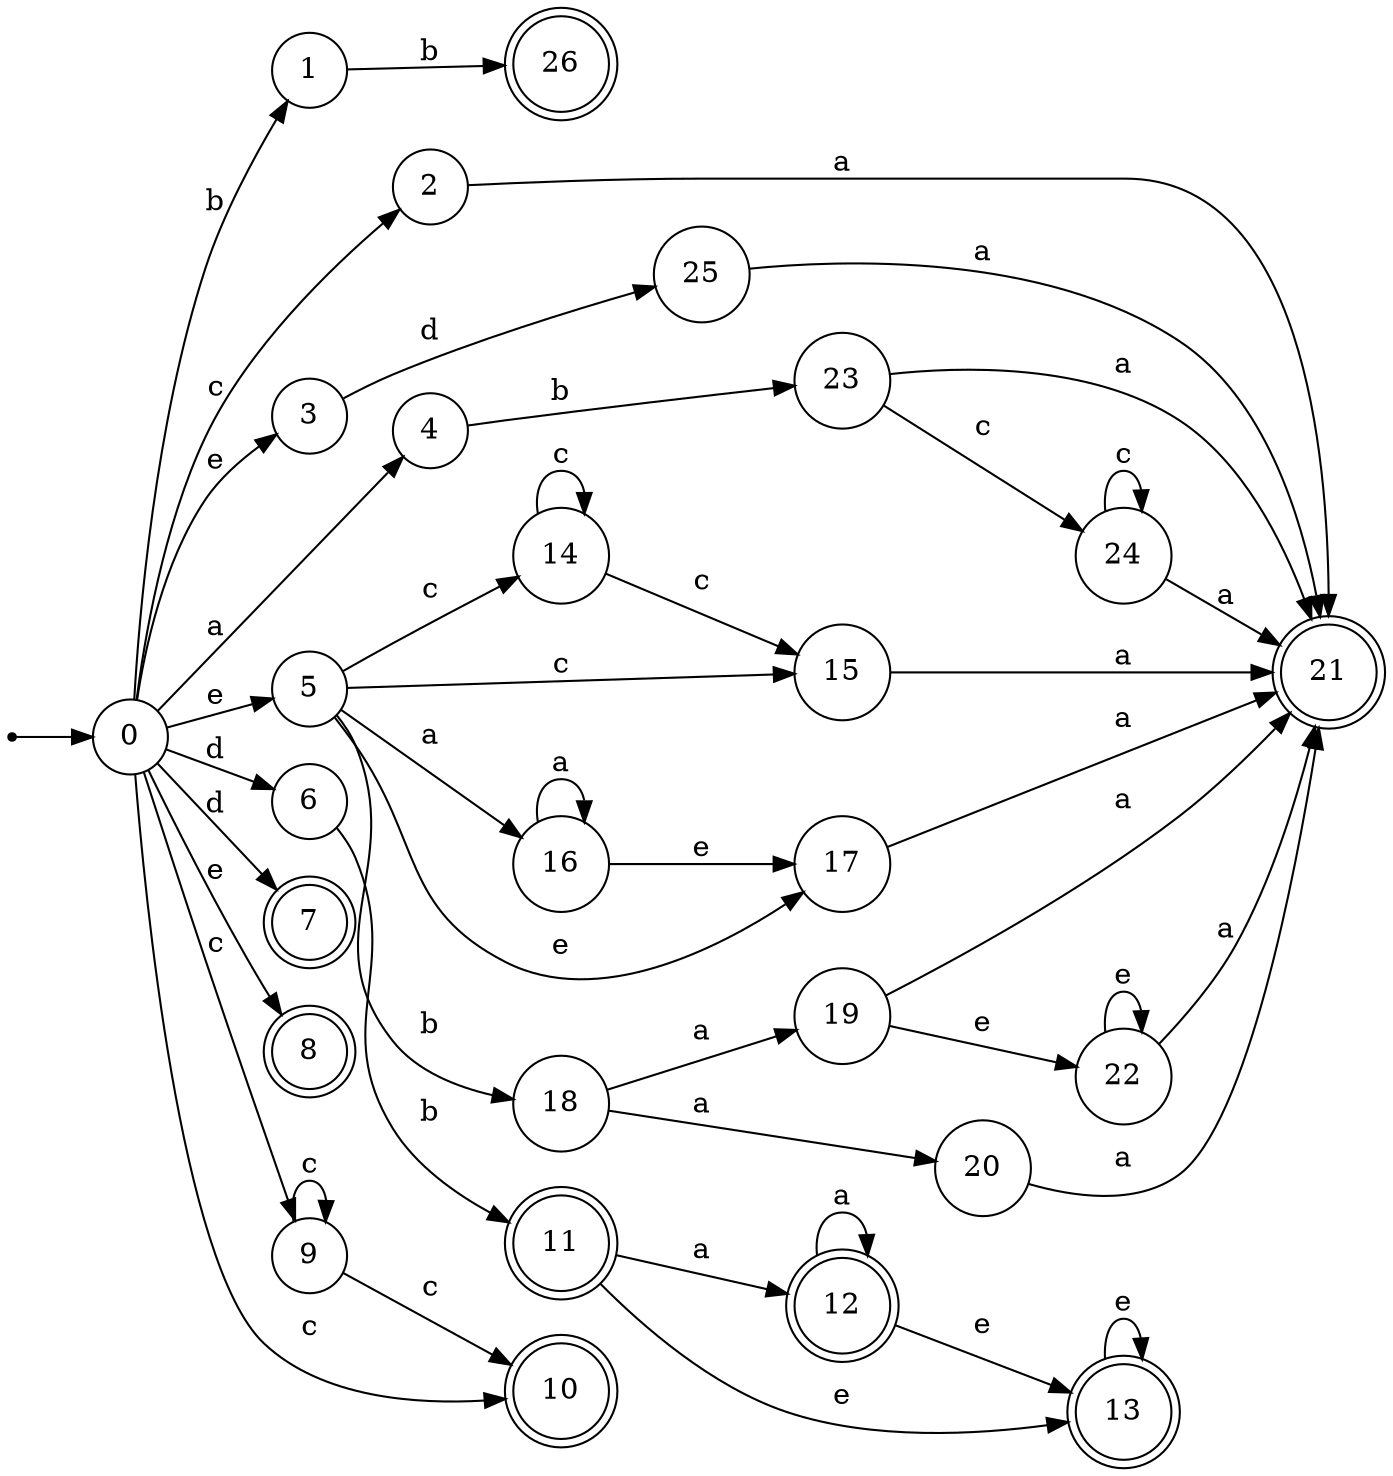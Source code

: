 digraph finite_state_machine {
rankdir=LR;
size="20,20";
node [shape = point]; "dummy0"
node [shape = circle]; "0";
"dummy0" -> "0";
node [shape = circle]; "1";
node [shape = circle]; "2";
node [shape = circle]; "3";
node [shape = circle]; "4";
node [shape = circle]; "5";
node [shape = circle]; "6";
node [shape = doublecircle]; "7";node [shape = doublecircle]; "8";node [shape = circle]; "9";
node [shape = doublecircle]; "10";node [shape = doublecircle]; "11";node [shape = doublecircle]; "12";node [shape = doublecircle]; "13";node [shape = circle]; "14";
node [shape = circle]; "15";
node [shape = circle]; "16";
node [shape = circle]; "17";
node [shape = circle]; "18";
node [shape = circle]; "19";
node [shape = circle]; "20";
node [shape = doublecircle]; "21";node [shape = circle]; "22";
node [shape = circle]; "23";
node [shape = circle]; "24";
node [shape = circle]; "25";
node [shape = doublecircle]; "26";"0" -> "1" [label = "b"];
 "0" -> "9" [label = "c"];
 "0" -> "2" [label = "c"];
 "0" -> "10" [label = "c"];
 "0" -> "8" [label = "e"];
 "0" -> "3" [label = "e"];
 "0" -> "5" [label = "e"];
 "0" -> "4" [label = "a"];
 "0" -> "6" [label = "d"];
 "0" -> "7" [label = "d"];
 "9" -> "9" [label = "c"];
 "9" -> "10" [label = "c"];
 "6" -> "11" [label = "b"];
 "11" -> "12" [label = "a"];
 "11" -> "13" [label = "e"];
 "13" -> "13" [label = "e"];
 "12" -> "12" [label = "a"];
 "12" -> "13" [label = "e"];
 "5" -> "14" [label = "c"];
 "5" -> "15" [label = "c"];
 "5" -> "16" [label = "a"];
 "5" -> "17" [label = "e"];
 "5" -> "18" [label = "b"];
 "18" -> "19" [label = "a"];
 "18" -> "20" [label = "a"];
 "20" -> "21" [label = "a"];
 "19" -> "22" [label = "e"];
 "19" -> "21" [label = "a"];
 "22" -> "22" [label = "e"];
 "22" -> "21" [label = "a"];
 "17" -> "21" [label = "a"];
 "16" -> "16" [label = "a"];
 "16" -> "17" [label = "e"];
 "15" -> "21" [label = "a"];
 "14" -> "14" [label = "c"];
 "14" -> "15" [label = "c"];
 "4" -> "23" [label = "b"];
 "23" -> "24" [label = "c"];
 "23" -> "21" [label = "a"];
 "24" -> "24" [label = "c"];
 "24" -> "21" [label = "a"];
 "3" -> "25" [label = "d"];
 "25" -> "21" [label = "a"];
 "2" -> "21" [label = "a"];
 "1" -> "26" [label = "b"];
 }
